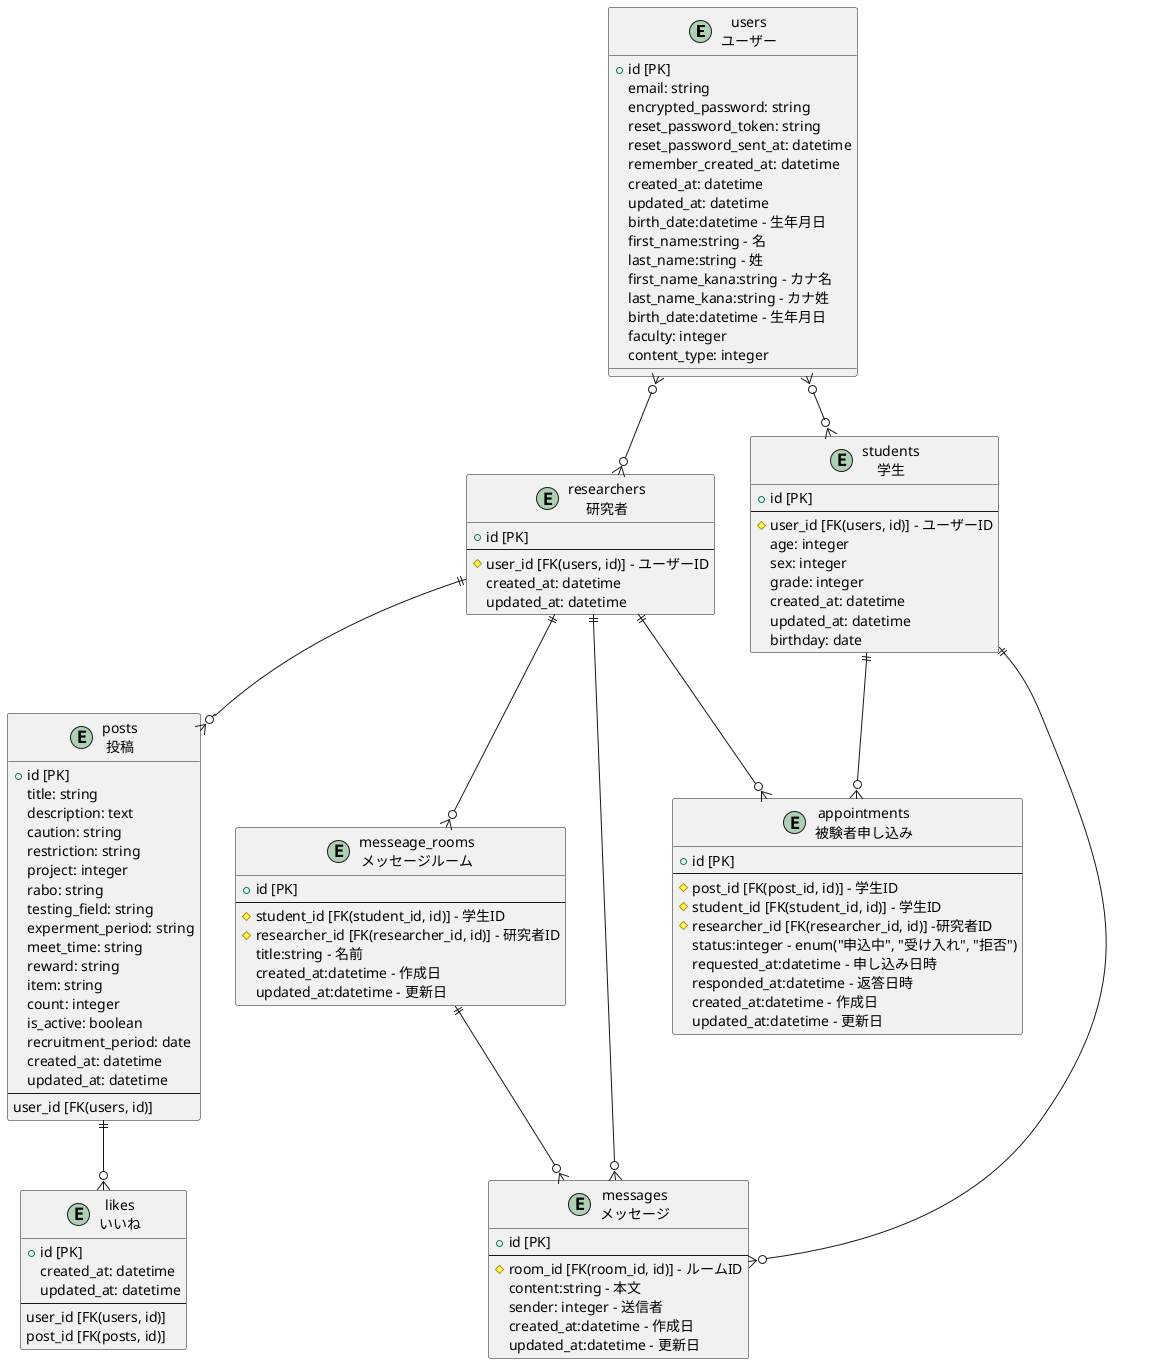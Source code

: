 @startuml

!define ENTITY_OMIT_FIELDS
!define ENTITY_ATTRIBUTES_ARE_PRIVATE
!define ENTITY_MEMBERS_ARE_PRIVATE

entity users as "users\nユーザー" {
  + id [PK]
  email: string
  encrypted_password: string
  reset_password_token: string
  reset_password_sent_at: datetime
  remember_created_at: datetime
  created_at: datetime
  updated_at: datetime
  birth_date:datetime - 生年月日
  first_name:string - 名
  last_name:string - 姓
  first_name_kana:string - カナ名
  last_name_kana:string - カナ姓
  birth_date:datetime - 生年月日
  faculty: integer
  content_type: integer
}

entity researchers as "researchers\n研究者" {
  + id [PK]
  --
  # user_id [FK(users, id)] - ユーザーID
  created_at: datetime
  updated_at: datetime
}

entity students as "students\n学生" {
  + id [PK]
  --
  # user_id [FK(users, id)] - ユーザーID
  age: integer
  sex: integer
  grade: integer
  created_at: datetime
  updated_at: datetime
  birthday: date
}

entity likes as "likes\nいいね" {
  + id [PK]
  created_at: datetime
  updated_at: datetime
  --
  user_id [FK(users, id)]
  post_id [FK(posts, id)]
}

entity posts as "posts\n投稿" {
  + id [PK]
  title: string
  description: text
  caution: string
  restriction: string
  project: integer
  rabo: string
  testing_field: string
  experment_period: string
  meet_time: string
  reward: string
  item: string
  count: integer
  is_active: boolean
  recruitment_period: date
  created_at: datetime
  updated_at: datetime
  --
  user_id [FK(users, id)]
}


entity messeage_rooms as "messeage_rooms\nメッセージルーム" {
  + id [PK]
  --
  # student_id [FK(student_id, id)] - 学生ID
  # researcher_id [FK(researcher_id, id)] - 研究者ID
  title:string - 名前
  created_at:datetime - 作成日
  updated_at:datetime - 更新日
}


entity messages as "messages\nメッセージ" {
  + id [PK]
  --
  # room_id [FK(room_id, id)] - ルームID
  content:string - 本文
  sender: integer - 送信者
  created_at:datetime - 作成日
  updated_at:datetime - 更新日
}

entity appointments as "appointments\n被験者申し込み" {
  + id [PK]
  --
  # post_id [FK(post_id, id)] - 学生ID
  # student_id [FK(student_id, id)] - 学生ID
  # researcher_id [FK(researcher_id, id)] -研究者ID
  status:integer - enum("申込中", "受け入れ", "拒否")
  requested_at:datetime - 申し込み日時
  responded_at:datetime - 返答日時
  created_at:datetime - 作成日
  updated_at:datetime - 更新日
}

users }o--o{ students
users }o--o{ researchers
researchers ||--o{ messeage_rooms
messeage_rooms ||--o{ messages
students ||--o{ messages
researchers ||--o{ messages
posts ||--o{ likes
students ||--o{ appointments
researchers ||--o{ appointments
researchers ||--o{ posts
